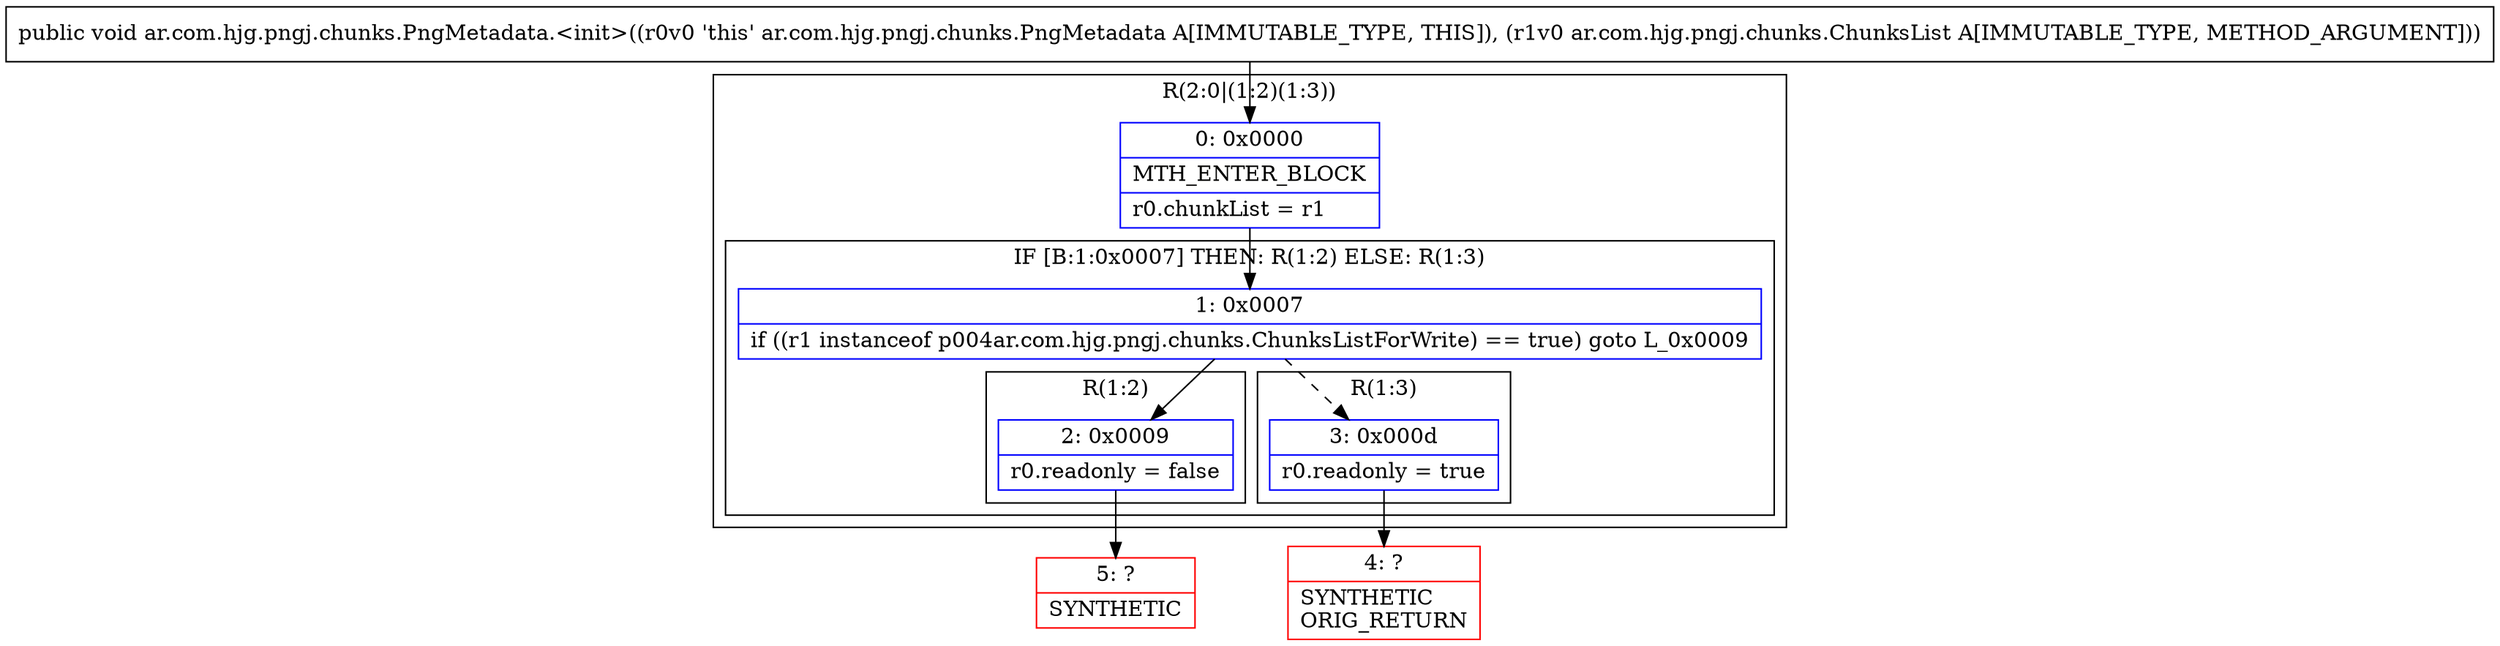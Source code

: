 digraph "CFG forar.com.hjg.pngj.chunks.PngMetadata.\<init\>(Lar\/com\/hjg\/pngj\/chunks\/ChunksList;)V" {
subgraph cluster_Region_347963390 {
label = "R(2:0|(1:2)(1:3))";
node [shape=record,color=blue];
Node_0 [shape=record,label="{0\:\ 0x0000|MTH_ENTER_BLOCK\l|r0.chunkList = r1\l}"];
subgraph cluster_IfRegion_1043041048 {
label = "IF [B:1:0x0007] THEN: R(1:2) ELSE: R(1:3)";
node [shape=record,color=blue];
Node_1 [shape=record,label="{1\:\ 0x0007|if ((r1 instanceof p004ar.com.hjg.pngj.chunks.ChunksListForWrite) == true) goto L_0x0009\l}"];
subgraph cluster_Region_964836401 {
label = "R(1:2)";
node [shape=record,color=blue];
Node_2 [shape=record,label="{2\:\ 0x0009|r0.readonly = false\l}"];
}
subgraph cluster_Region_1234971877 {
label = "R(1:3)";
node [shape=record,color=blue];
Node_3 [shape=record,label="{3\:\ 0x000d|r0.readonly = true\l}"];
}
}
}
Node_4 [shape=record,color=red,label="{4\:\ ?|SYNTHETIC\lORIG_RETURN\l}"];
Node_5 [shape=record,color=red,label="{5\:\ ?|SYNTHETIC\l}"];
MethodNode[shape=record,label="{public void ar.com.hjg.pngj.chunks.PngMetadata.\<init\>((r0v0 'this' ar.com.hjg.pngj.chunks.PngMetadata A[IMMUTABLE_TYPE, THIS]), (r1v0 ar.com.hjg.pngj.chunks.ChunksList A[IMMUTABLE_TYPE, METHOD_ARGUMENT])) }"];
MethodNode -> Node_0;
Node_0 -> Node_1;
Node_1 -> Node_2;
Node_1 -> Node_3[style=dashed];
Node_2 -> Node_5;
Node_3 -> Node_4;
}

